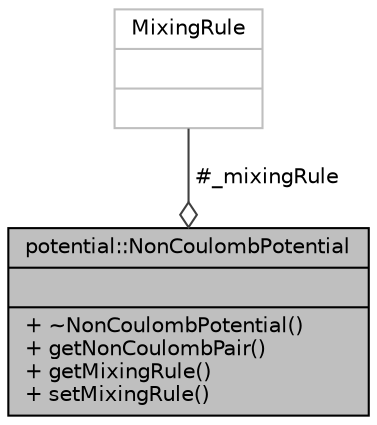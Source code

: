 digraph "potential::NonCoulombPotential"
{
 // LATEX_PDF_SIZE
  edge [fontname="Helvetica",fontsize="10",labelfontname="Helvetica",labelfontsize="10"];
  node [fontname="Helvetica",fontsize="10",shape=record];
  Node1 [label="{potential::NonCoulombPotential\n||+ ~NonCoulombPotential()\l+ getNonCoulombPair()\l+ getMixingRule()\l+ setMixingRule()\l}",height=0.2,width=0.4,color="black", fillcolor="grey75", style="filled", fontcolor="black",tooltip="NonCoulombPotential is a base class for guff as well as force field non coulomb potentials."];
  Node2 -> Node1 [color="grey25",fontsize="10",style="solid",label=" #_mixingRule" ,arrowhead="odiamond",fontname="Helvetica"];
  Node2 [label="{MixingRule\n||}",height=0.2,width=0.4,color="grey75", fillcolor="white", style="filled",tooltip=" "];
}

